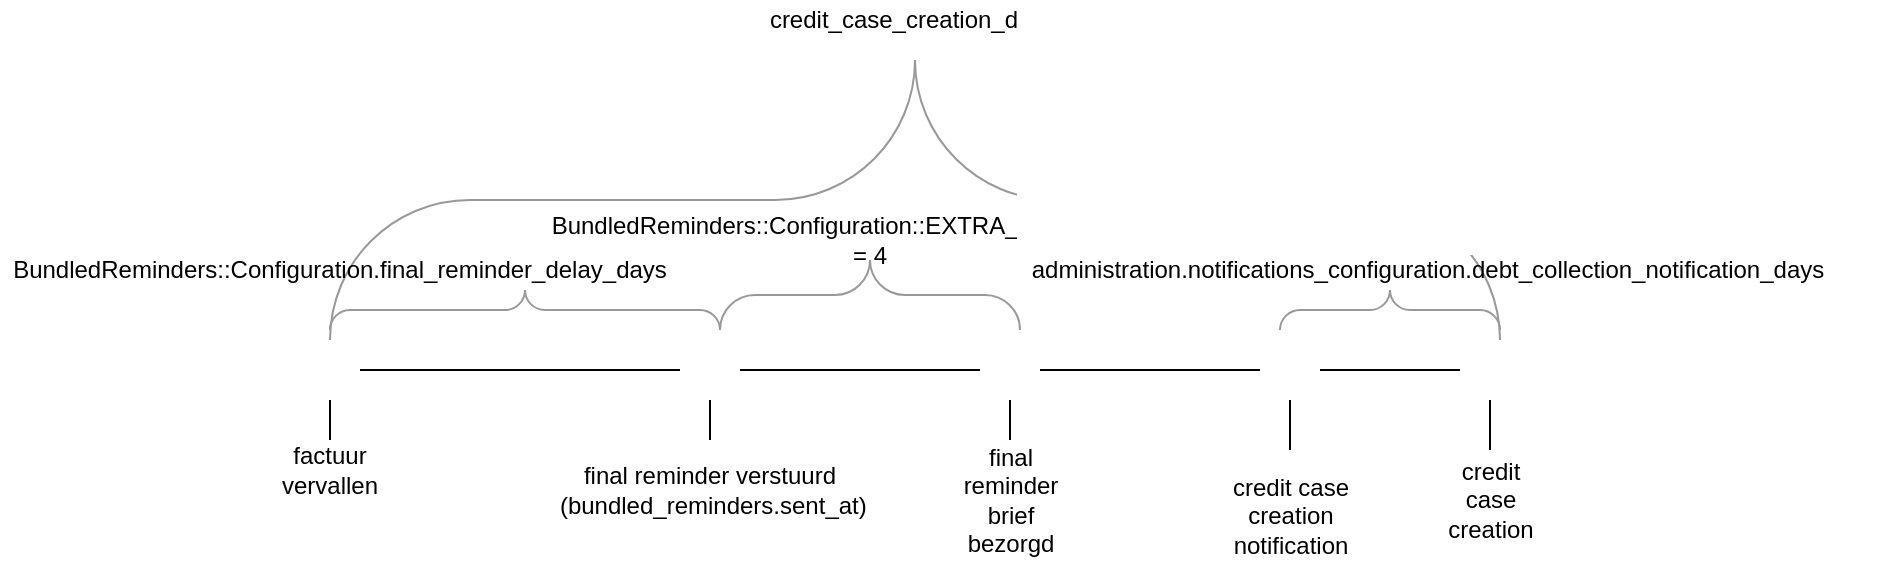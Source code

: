 <mxfile version="15.1.4" type="github">
  <diagram id="OAuBWBtx8IdtZ1tRaI8M" name="Page-1">
    <mxGraphModel dx="1810" dy="548" grid="1" gridSize="10" guides="1" tooltips="1" connect="1" arrows="1" fold="1" page="1" pageScale="1" pageWidth="827" pageHeight="1169" math="0" shadow="0">
      <root>
        <mxCell id="0" />
        <mxCell id="1" parent="0" />
        <mxCell id="LgriUW__GH0HpEI8a37M-36" value="" style="verticalLabelPosition=bottom;shadow=0;dashed=0;align=center;html=1;verticalAlign=top;strokeWidth=1;shape=mxgraph.mockup.markup.curlyBrace;strokeColor=#999999;" vertex="1" parent="1">
          <mxGeometry x="95" y="400" width="585" height="140" as="geometry" />
        </mxCell>
        <mxCell id="LgriUW__GH0HpEI8a37M-7" style="edgeStyle=orthogonalEdgeStyle;rounded=0;orthogonalLoop=1;jettySize=auto;html=1;entryX=0;entryY=0.5;entryDx=0;entryDy=0;endArrow=none;endFill=0;" edge="1" parent="1" source="LgriUW__GH0HpEI8a37M-6" target="LgriUW__GH0HpEI8a37M-9">
          <mxGeometry relative="1" as="geometry">
            <mxPoint x="250" y="555" as="targetPoint" />
          </mxGeometry>
        </mxCell>
        <mxCell id="LgriUW__GH0HpEI8a37M-6" value="" style="shape=image;html=1;verticalAlign=top;verticalLabelPosition=bottom;labelBackgroundColor=#ffffff;imageAspect=0;aspect=fixed;image=https://cdn4.iconfinder.com/data/icons/essential-app-2/16/record-round-circle-dot-128.png" vertex="1" parent="1">
          <mxGeometry x="80" y="540" width="30" height="30" as="geometry" />
        </mxCell>
        <mxCell id="LgriUW__GH0HpEI8a37M-16" style="edgeStyle=orthogonalEdgeStyle;rounded=0;orthogonalLoop=1;jettySize=auto;html=1;entryX=0;entryY=0.5;entryDx=0;entryDy=0;endArrow=none;endFill=0;" edge="1" parent="1" source="LgriUW__GH0HpEI8a37M-9" target="LgriUW__GH0HpEI8a37M-15">
          <mxGeometry relative="1" as="geometry" />
        </mxCell>
        <mxCell id="LgriUW__GH0HpEI8a37M-9" value="" style="shape=image;html=1;verticalAlign=top;verticalLabelPosition=bottom;labelBackgroundColor=#ffffff;imageAspect=0;aspect=fixed;image=https://cdn4.iconfinder.com/data/icons/essential-app-2/16/record-round-circle-dot-128.png" vertex="1" parent="1">
          <mxGeometry x="270" y="540" width="30" height="30" as="geometry" />
        </mxCell>
        <mxCell id="LgriUW__GH0HpEI8a37M-12" value="" style="edgeStyle=orthogonalEdgeStyle;rounded=0;orthogonalLoop=1;jettySize=auto;html=1;endArrow=none;endFill=0;" edge="1" parent="1" source="LgriUW__GH0HpEI8a37M-10" target="LgriUW__GH0HpEI8a37M-6">
          <mxGeometry relative="1" as="geometry" />
        </mxCell>
        <mxCell id="LgriUW__GH0HpEI8a37M-10" value="factuur vervallen" style="text;html=1;strokeColor=none;fillColor=none;align=center;verticalAlign=middle;whiteSpace=wrap;rounded=0;" vertex="1" parent="1">
          <mxGeometry x="75" y="590" width="40" height="30" as="geometry" />
        </mxCell>
        <mxCell id="LgriUW__GH0HpEI8a37M-14" value="" style="edgeStyle=orthogonalEdgeStyle;rounded=0;orthogonalLoop=1;jettySize=auto;html=1;endArrow=none;endFill=0;" edge="1" parent="1" source="LgriUW__GH0HpEI8a37M-13" target="LgriUW__GH0HpEI8a37M-9">
          <mxGeometry relative="1" as="geometry" />
        </mxCell>
        <mxCell id="LgriUW__GH0HpEI8a37M-13" value="final reminder verstuurd&lt;br&gt;&amp;nbsp;(bundled_reminders.sent_at)" style="text;html=1;strokeColor=none;fillColor=none;align=center;verticalAlign=middle;whiteSpace=wrap;rounded=0;" vertex="1" parent="1">
          <mxGeometry x="190" y="590" width="190" height="50" as="geometry" />
        </mxCell>
        <mxCell id="LgriUW__GH0HpEI8a37M-26" value="" style="edgeStyle=orthogonalEdgeStyle;rounded=0;orthogonalLoop=1;jettySize=auto;html=1;endArrow=none;endFill=0;" edge="1" parent="1" source="LgriUW__GH0HpEI8a37M-15" target="LgriUW__GH0HpEI8a37M-23">
          <mxGeometry relative="1" as="geometry" />
        </mxCell>
        <mxCell id="LgriUW__GH0HpEI8a37M-15" value="" style="shape=image;html=1;verticalAlign=top;verticalLabelPosition=bottom;labelBackgroundColor=#ffffff;imageAspect=0;aspect=fixed;image=https://cdn4.iconfinder.com/data/icons/essential-app-2/16/record-round-circle-dot-128.png" vertex="1" parent="1">
          <mxGeometry x="420" y="540" width="30" height="30" as="geometry" />
        </mxCell>
        <mxCell id="LgriUW__GH0HpEI8a37M-18" style="edgeStyle=orthogonalEdgeStyle;rounded=0;orthogonalLoop=1;jettySize=auto;html=1;entryX=0.5;entryY=1;entryDx=0;entryDy=0;endArrow=none;endFill=0;" edge="1" parent="1" source="LgriUW__GH0HpEI8a37M-17" target="LgriUW__GH0HpEI8a37M-15">
          <mxGeometry relative="1" as="geometry" />
        </mxCell>
        <mxCell id="LgriUW__GH0HpEI8a37M-17" value="final reminder brief bezorgd" style="text;html=1;strokeColor=none;fillColor=none;align=center;verticalAlign=middle;whiteSpace=wrap;rounded=0;" vertex="1" parent="1">
          <mxGeometry x="402.5" y="590" width="65" height="60" as="geometry" />
        </mxCell>
        <mxCell id="LgriUW__GH0HpEI8a37M-19" value="" style="shape=image;html=1;verticalAlign=top;verticalLabelPosition=bottom;labelBackgroundColor=#ffffff;imageAspect=0;aspect=fixed;image=https://cdn4.iconfinder.com/data/icons/essential-app-2/16/record-round-circle-dot-128.png" vertex="1" parent="1">
          <mxGeometry x="660" y="540" width="30" height="30" as="geometry" />
        </mxCell>
        <mxCell id="LgriUW__GH0HpEI8a37M-21" value="" style="edgeStyle=orthogonalEdgeStyle;rounded=0;orthogonalLoop=1;jettySize=auto;html=1;endArrow=none;endFill=0;" edge="1" parent="1" source="LgriUW__GH0HpEI8a37M-20" target="LgriUW__GH0HpEI8a37M-19">
          <mxGeometry relative="1" as="geometry" />
        </mxCell>
        <mxCell id="LgriUW__GH0HpEI8a37M-20" value="credit case creation" style="text;html=1;strokeColor=none;fillColor=none;align=center;verticalAlign=middle;whiteSpace=wrap;rounded=0;" vertex="1" parent="1">
          <mxGeometry x="652.5" y="595" width="45" height="50" as="geometry" />
        </mxCell>
        <mxCell id="LgriUW__GH0HpEI8a37M-27" value="" style="edgeStyle=orthogonalEdgeStyle;rounded=0;orthogonalLoop=1;jettySize=auto;html=1;endArrow=none;endFill=0;" edge="1" parent="1" source="LgriUW__GH0HpEI8a37M-23" target="LgriUW__GH0HpEI8a37M-19">
          <mxGeometry relative="1" as="geometry" />
        </mxCell>
        <mxCell id="LgriUW__GH0HpEI8a37M-23" value="" style="shape=image;html=1;verticalAlign=top;verticalLabelPosition=bottom;labelBackgroundColor=#ffffff;imageAspect=0;aspect=fixed;image=https://cdn4.iconfinder.com/data/icons/essential-app-2/16/record-round-circle-dot-128.png" vertex="1" parent="1">
          <mxGeometry x="560" y="540" width="30" height="30" as="geometry" />
        </mxCell>
        <mxCell id="LgriUW__GH0HpEI8a37M-25" value="" style="edgeStyle=orthogonalEdgeStyle;rounded=0;orthogonalLoop=1;jettySize=auto;html=1;endArrow=none;endFill=0;" edge="1" parent="1" source="LgriUW__GH0HpEI8a37M-24" target="LgriUW__GH0HpEI8a37M-23">
          <mxGeometry relative="1" as="geometry" />
        </mxCell>
        <mxCell id="LgriUW__GH0HpEI8a37M-24" value="credit case creation notification" style="text;html=1;strokeColor=none;fillColor=none;align=center;verticalAlign=middle;whiteSpace=wrap;rounded=0;" vertex="1" parent="1">
          <mxGeometry x="542.5" y="595" width="65" height="65" as="geometry" />
        </mxCell>
        <mxCell id="LgriUW__GH0HpEI8a37M-28" value="" style="verticalLabelPosition=bottom;shadow=0;dashed=0;align=center;html=1;verticalAlign=top;strokeWidth=1;shape=mxgraph.mockup.markup.curlyBrace;strokeColor=#999999;" vertex="1" parent="1">
          <mxGeometry x="95" y="515" width="195" height="20" as="geometry" />
        </mxCell>
        <mxCell id="LgriUW__GH0HpEI8a37M-34" value="" style="verticalLabelPosition=bottom;shadow=0;dashed=0;align=center;html=1;verticalAlign=top;strokeWidth=1;shape=mxgraph.mockup.markup.curlyBrace;strokeColor=#999999;" vertex="1" parent="1">
          <mxGeometry x="290" y="500" width="150" height="35" as="geometry" />
        </mxCell>
        <mxCell id="LgriUW__GH0HpEI8a37M-35" value="" style="verticalLabelPosition=bottom;shadow=0;dashed=0;align=center;html=1;verticalAlign=top;strokeWidth=1;shape=mxgraph.mockup.markup.curlyBrace;strokeColor=#999999;" vertex="1" parent="1">
          <mxGeometry x="570" y="515" width="110" height="20" as="geometry" />
        </mxCell>
        <mxCell id="LgriUW__GH0HpEI8a37M-38" value="credit_case_creation_delay_days" style="text;html=1;strokeColor=none;fillColor=none;align=center;verticalAlign=middle;whiteSpace=wrap;rounded=0;" vertex="1" parent="1">
          <mxGeometry x="300" y="370" width="207.5" height="20" as="geometry" />
        </mxCell>
        <mxCell id="LgriUW__GH0HpEI8a37M-40" value="administration.notifications_configuration.debt_collection_notification_days" style="text;html=1;strokeColor=none;fillColor=none;align=center;verticalAlign=middle;whiteSpace=wrap;rounded=0;" vertex="1" parent="1">
          <mxGeometry x="414" y="495" width="460" height="20" as="geometry" />
        </mxCell>
        <mxCell id="LgriUW__GH0HpEI8a37M-41" value="BundledReminders::Configuration.final_reminder_delay_days" style="text;html=1;strokeColor=none;fillColor=none;align=center;verticalAlign=middle;whiteSpace=wrap;rounded=0;" vertex="1" parent="1">
          <mxGeometry x="-70" y="495" width="340" height="20" as="geometry" />
        </mxCell>
        <mxCell id="LgriUW__GH0HpEI8a37M-43" value="BundledReminders::Configuration::EXTRA_POSTAL_DAYS = 4" style="text;html=1;strokeColor=none;fillColor=none;align=center;verticalAlign=middle;whiteSpace=wrap;rounded=0;" vertex="1" parent="1">
          <mxGeometry x="345" y="480" width="40" height="20" as="geometry" />
        </mxCell>
      </root>
    </mxGraphModel>
  </diagram>
</mxfile>
